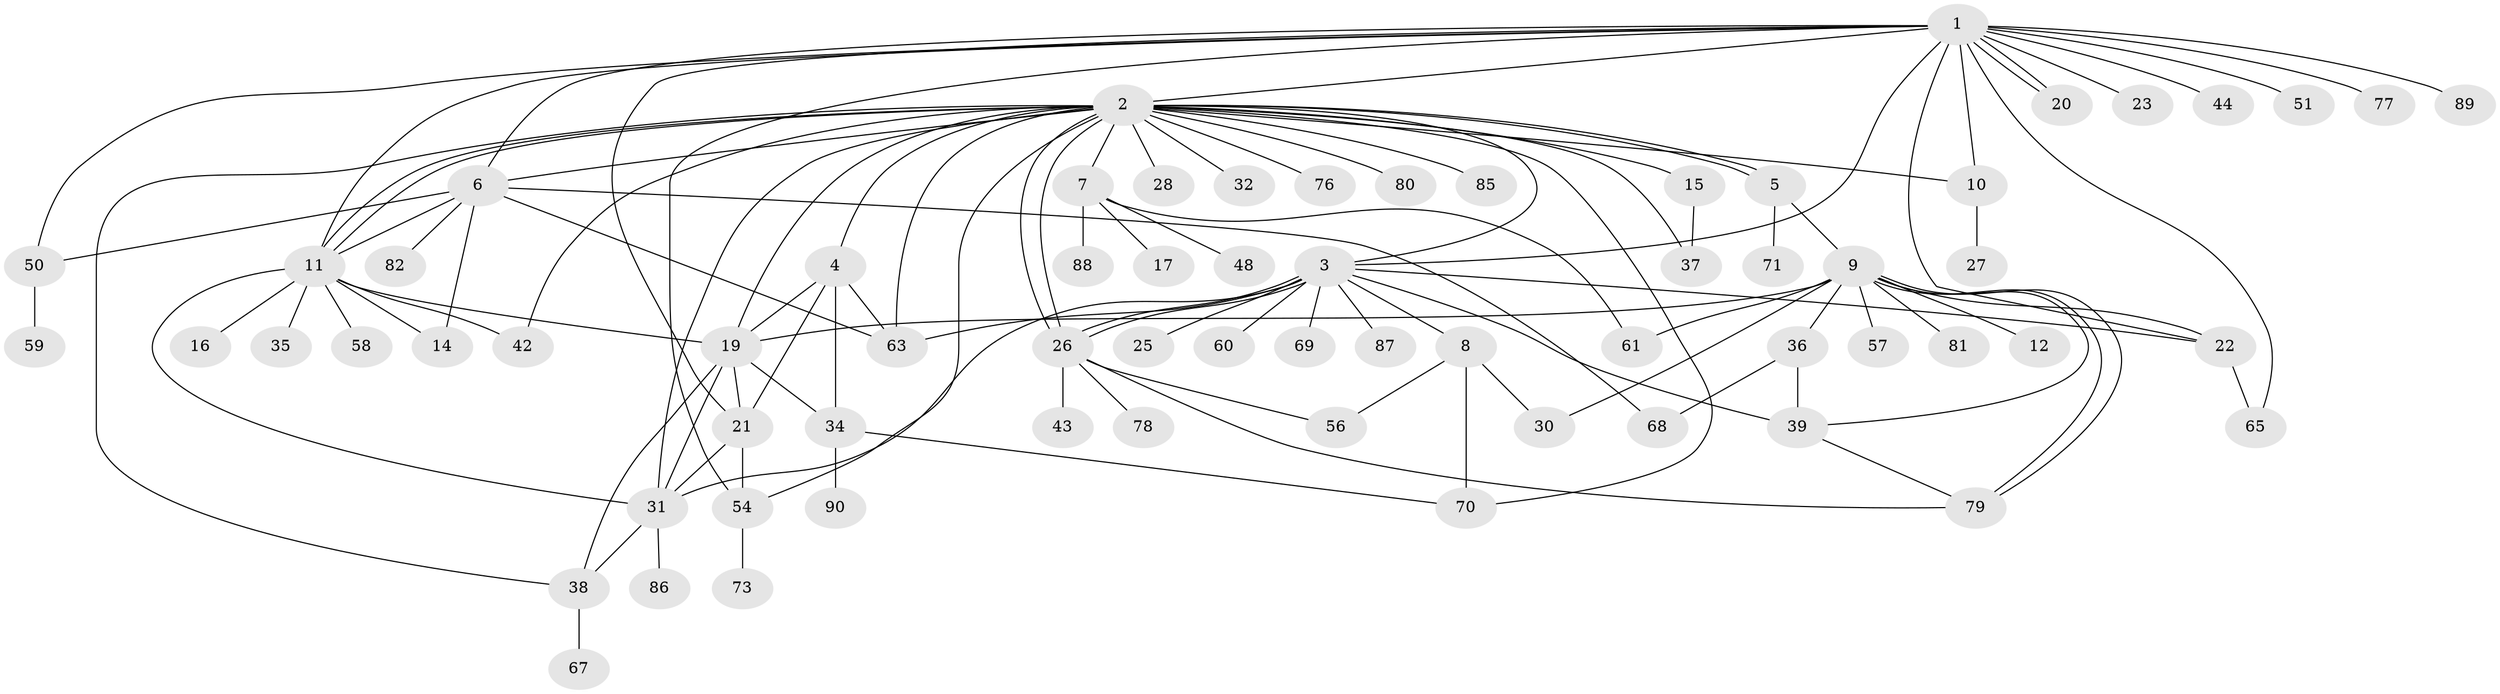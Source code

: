 // Generated by graph-tools (version 1.1) at 2025/23/03/03/25 07:23:54]
// undirected, 68 vertices, 113 edges
graph export_dot {
graph [start="1"]
  node [color=gray90,style=filled];
  1 [super="+47"];
  2 [super="+33"];
  3 [super="+41"];
  4;
  5 [super="+45"];
  6 [super="+18"];
  7 [super="+49"];
  8 [super="+24"];
  9 [super="+13"];
  10;
  11 [super="+74"];
  12;
  14 [super="+29"];
  15;
  16;
  17;
  19 [super="+40"];
  20;
  21 [super="+75"];
  22 [super="+84"];
  23;
  25;
  26 [super="+62"];
  27;
  28;
  30;
  31 [super="+52"];
  32;
  34 [super="+66"];
  35;
  36;
  37 [super="+46"];
  38;
  39 [super="+64"];
  42;
  43 [super="+53"];
  44;
  48;
  50 [super="+55"];
  51;
  54;
  56;
  57;
  58;
  59;
  60;
  61 [super="+72"];
  63 [super="+83"];
  65;
  67;
  68;
  69;
  70;
  71;
  73;
  76;
  77;
  78;
  79;
  80;
  81;
  82;
  85;
  86;
  87;
  88;
  89;
  90;
  1 -- 2;
  1 -- 3;
  1 -- 6;
  1 -- 10;
  1 -- 11;
  1 -- 20;
  1 -- 20;
  1 -- 21;
  1 -- 22;
  1 -- 23;
  1 -- 44;
  1 -- 50;
  1 -- 51;
  1 -- 54;
  1 -- 65;
  1 -- 77;
  1 -- 89;
  2 -- 4;
  2 -- 5;
  2 -- 5;
  2 -- 6;
  2 -- 7;
  2 -- 10;
  2 -- 11;
  2 -- 11;
  2 -- 15;
  2 -- 19;
  2 -- 26;
  2 -- 26;
  2 -- 28;
  2 -- 31;
  2 -- 32;
  2 -- 37;
  2 -- 38;
  2 -- 42;
  2 -- 54;
  2 -- 70;
  2 -- 80;
  2 -- 85;
  2 -- 76;
  2 -- 3;
  2 -- 63;
  3 -- 8;
  3 -- 22;
  3 -- 25;
  3 -- 26 [weight=2];
  3 -- 26;
  3 -- 31;
  3 -- 39 [weight=2];
  3 -- 60;
  3 -- 87;
  3 -- 69;
  3 -- 63;
  4 -- 19;
  4 -- 21;
  4 -- 34;
  4 -- 63;
  5 -- 9;
  5 -- 71;
  6 -- 11;
  6 -- 63;
  6 -- 68;
  6 -- 82;
  6 -- 50;
  6 -- 14;
  7 -- 17;
  7 -- 48;
  7 -- 61;
  7 -- 88;
  8 -- 70;
  8 -- 56;
  8 -- 30;
  9 -- 12;
  9 -- 19;
  9 -- 22;
  9 -- 30;
  9 -- 36;
  9 -- 57;
  9 -- 79;
  9 -- 79;
  9 -- 81;
  9 -- 61;
  9 -- 39;
  10 -- 27;
  11 -- 14;
  11 -- 16;
  11 -- 19;
  11 -- 35;
  11 -- 42;
  11 -- 58;
  11 -- 31;
  15 -- 37;
  19 -- 21 [weight=2];
  19 -- 34;
  19 -- 38;
  19 -- 31;
  21 -- 54;
  21 -- 31;
  22 -- 65;
  26 -- 43;
  26 -- 56;
  26 -- 78;
  26 -- 79;
  31 -- 86;
  31 -- 38;
  34 -- 70;
  34 -- 90;
  36 -- 68;
  36 -- 39;
  38 -- 67;
  39 -- 79;
  50 -- 59;
  54 -- 73;
}
